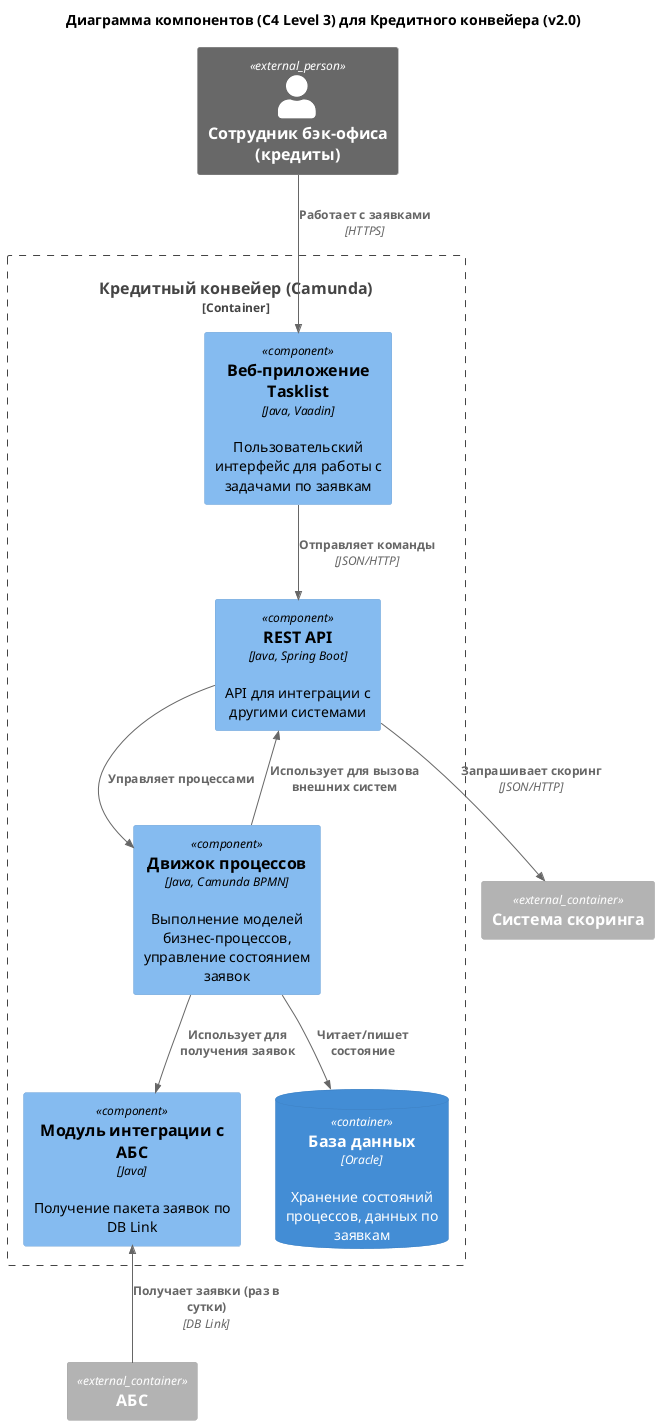 @startuml
!include <C4/C4_Container>
!include <C4/C4_Component>

title Диаграмма компонентов (C4 Level 3) для Кредитного конвейера (v2.0)

' --- Пользователи и внешние системы ---
Person_Ext(back_office_credit, "Сотрудник бэк-офиса (кредиты)")
Container_Ext(abs, "АБС")
Container_Ext(scoring_system, "Система скоринга")

' --- Контейнер Кредитного конвейера ---
Container_Boundary(cc, "Кредитный конвейер (Camunda)") {
    Component(webapp, "Веб-приложение Tasklist", "Java, Vaadin", "Пользовательский интерфейс для работы с задачами по заявкам")
    Component(engine, "Движок процессов", "Java, Camunda BPMN", "Выполнение моделей бизнес-процессов, управление состоянием заявок")
    Component(rest_api, "REST API", "Java, Spring Boot", "API для интеграции с другими системами")
    Component(integration_abs, "Модуль интеграции с АБС", "Java", "Получение пакета заявок по DB Link")
    
    ' Исправлена СУБД на Oracle в соответствии с описанием
    ContainerDb(db, "База данных", "Oracle", "Хранение состояний процессов, данных по заявкам")
}

' --- Связи ---
Rel(back_office_credit, webapp, "Работает с заявками", "HTTPS")
Rel(webapp, rest_api, "Отправляет команды", "JSON/HTTP")
Rel(rest_api, engine, "Управляет процессами")

Rel(engine, db, "Читает/пишет состояние")
Rel(engine, integration_abs, "Использует для получения заявок")
Rel(engine, rest_api, "Использует для вызова внешних систем")

Rel_Back(integration_abs, abs, "Получает заявки (раз в сутки)", "DB Link")
Rel(rest_api, scoring_system, "Запрашивает скоринг", "JSON/HTTP")

@enduml